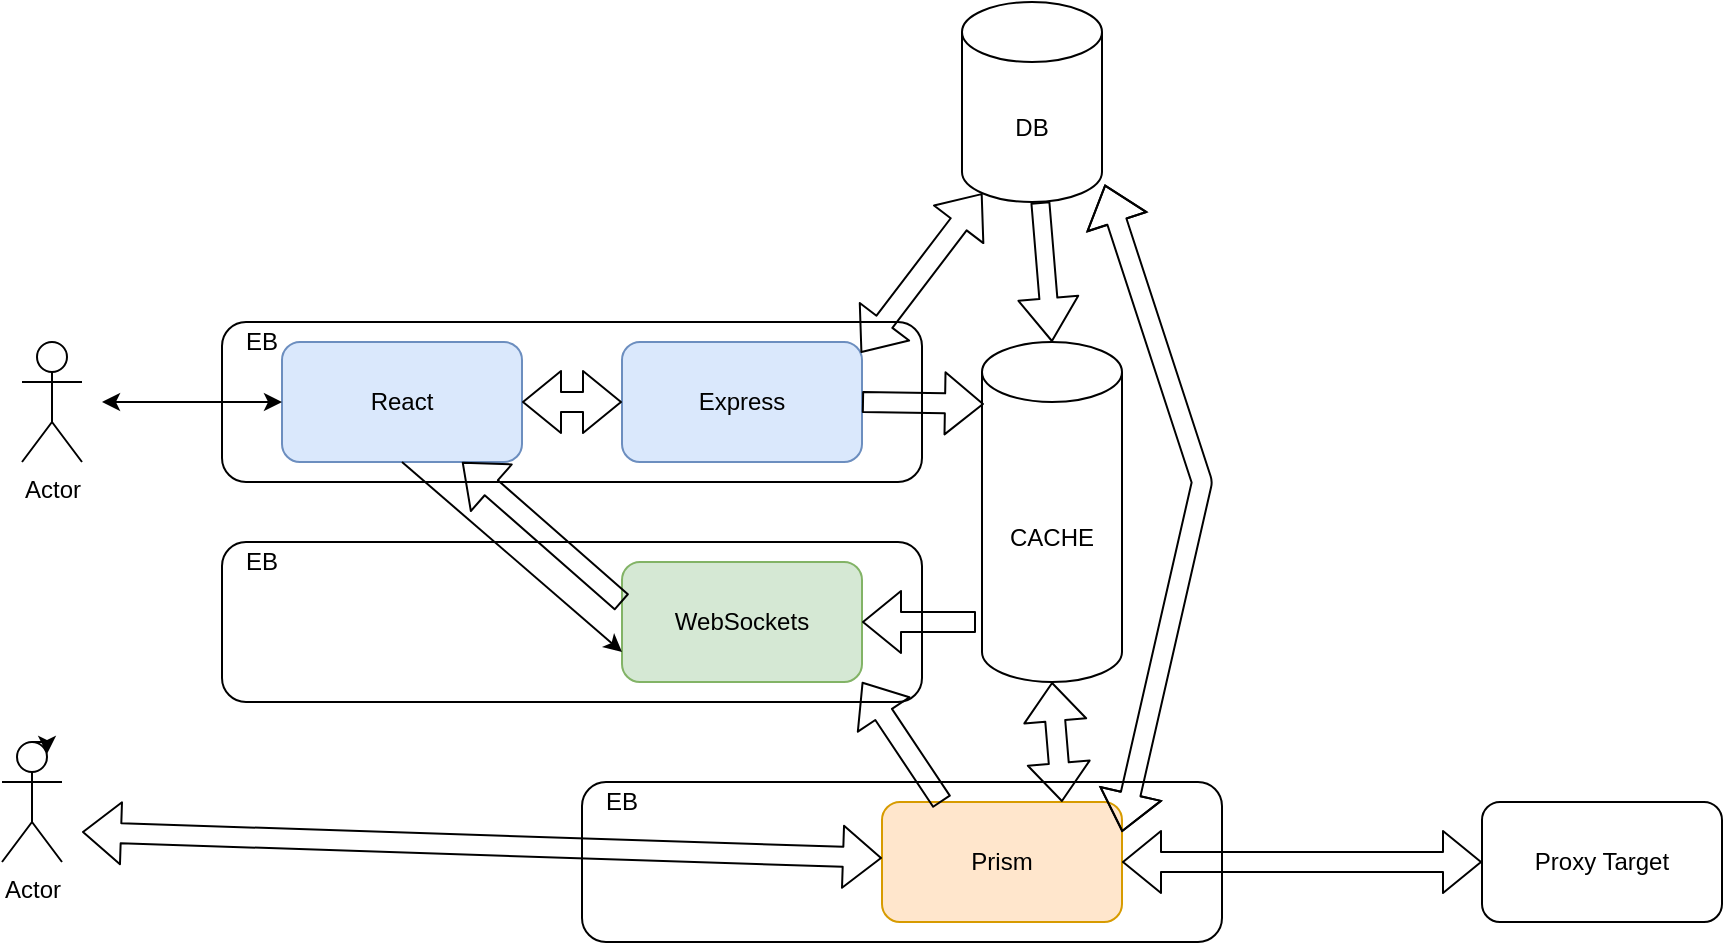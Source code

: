 <mxfile version="14.4.2" type="github">
  <diagram id="Q2eZcNRkKLry9RMaQLhZ" name="Page-1">
    <mxGraphModel dx="951" dy="537" grid="1" gridSize="10" guides="1" tooltips="1" connect="1" arrows="1" fold="1" page="1" pageScale="1" pageWidth="827" pageHeight="1169" math="0" shadow="0">
      <root>
        <mxCell id="0" />
        <mxCell id="1" parent="0" />
        <mxCell id="0AM4wDeRxdM978Ngs4EQ-4" value="" style="rounded=1;whiteSpace=wrap;html=1;" vertex="1" parent="1">
          <mxGeometry x="320" y="510" width="320" height="80" as="geometry" />
        </mxCell>
        <mxCell id="0AM4wDeRxdM978Ngs4EQ-2" value="" style="rounded=1;whiteSpace=wrap;html=1;" vertex="1" parent="1">
          <mxGeometry x="140" y="390" width="350" height="80" as="geometry" />
        </mxCell>
        <mxCell id="0AM4wDeRxdM978Ngs4EQ-1" value="" style="rounded=1;whiteSpace=wrap;html=1;" vertex="1" parent="1">
          <mxGeometry x="140" y="280" width="350" height="80" as="geometry" />
        </mxCell>
        <mxCell id="h4WMCi7bXdfEGJi_ktZv-2" value="Express" style="rounded=1;whiteSpace=wrap;html=1;fillColor=#dae8fc;strokeColor=#6c8ebf;" parent="1" vertex="1">
          <mxGeometry x="340" y="290" width="120" height="60" as="geometry" />
        </mxCell>
        <mxCell id="h4WMCi7bXdfEGJi_ktZv-3" value="React" style="rounded=1;whiteSpace=wrap;html=1;fillColor=#dae8fc;strokeColor=#6c8ebf;" parent="1" vertex="1">
          <mxGeometry x="170" y="290" width="120" height="60" as="geometry" />
        </mxCell>
        <mxCell id="h4WMCi7bXdfEGJi_ktZv-4" value="Actor" style="shape=umlActor;verticalLabelPosition=bottom;verticalAlign=top;html=1;outlineConnect=0;" parent="1" vertex="1">
          <mxGeometry x="40" y="290" width="30" height="60" as="geometry" />
        </mxCell>
        <mxCell id="h4WMCi7bXdfEGJi_ktZv-10" value="DB" style="shape=cylinder3;whiteSpace=wrap;html=1;boundedLbl=1;backgroundOutline=1;size=15;" parent="1" vertex="1">
          <mxGeometry x="510" y="120" width="70" height="100" as="geometry" />
        </mxCell>
        <mxCell id="h4WMCi7bXdfEGJi_ktZv-12" value="CACHE" style="shape=cylinder3;whiteSpace=wrap;html=1;boundedLbl=1;backgroundOutline=1;size=15;" parent="1" vertex="1">
          <mxGeometry x="520" y="290" width="70" height="170" as="geometry" />
        </mxCell>
        <mxCell id="h4WMCi7bXdfEGJi_ktZv-14" value="" style="shape=flexArrow;endArrow=classic;startArrow=classic;html=1;entryX=0.145;entryY=1;entryDx=0;entryDy=-4.35;entryPerimeter=0;exitX=0.995;exitY=0.09;exitDx=0;exitDy=0;exitPerimeter=0;" parent="1" source="h4WMCi7bXdfEGJi_ktZv-2" target="h4WMCi7bXdfEGJi_ktZv-10" edge="1">
          <mxGeometry width="50" height="50" relative="1" as="geometry">
            <mxPoint x="460" y="230" as="sourcePoint" />
            <mxPoint x="510" y="180" as="targetPoint" />
          </mxGeometry>
        </mxCell>
        <mxCell id="h4WMCi7bXdfEGJi_ktZv-15" value="Prism" style="rounded=1;whiteSpace=wrap;html=1;fillColor=#ffe6cc;strokeColor=#d79b00;" parent="1" vertex="1">
          <mxGeometry x="470" y="520" width="120" height="60" as="geometry" />
        </mxCell>
        <mxCell id="h4WMCi7bXdfEGJi_ktZv-17" value="Actor" style="shape=umlActor;verticalLabelPosition=bottom;verticalAlign=top;html=1;outlineConnect=0;" parent="1" vertex="1">
          <mxGeometry x="30" y="490" width="30" height="60" as="geometry" />
        </mxCell>
        <mxCell id="h4WMCi7bXdfEGJi_ktZv-19" value="" style="shape=flexArrow;endArrow=classic;html=1;width=9;endSize=6.8;entryX=0.5;entryY=0;entryDx=0;entryDy=0;entryPerimeter=0;" parent="1" source="h4WMCi7bXdfEGJi_ktZv-10" target="h4WMCi7bXdfEGJi_ktZv-12" edge="1">
          <mxGeometry width="50" height="50" relative="1" as="geometry">
            <mxPoint x="390" y="430" as="sourcePoint" />
            <mxPoint x="440" y="380" as="targetPoint" />
          </mxGeometry>
        </mxCell>
        <mxCell id="h4WMCi7bXdfEGJi_ktZv-21" value="" style="endArrow=classic;startArrow=classic;html=1;entryX=0;entryY=0.5;entryDx=0;entryDy=0;" parent="1" target="h4WMCi7bXdfEGJi_ktZv-3" edge="1">
          <mxGeometry width="50" height="50" relative="1" as="geometry">
            <mxPoint x="80" y="320" as="sourcePoint" />
            <mxPoint x="150" y="300" as="targetPoint" />
          </mxGeometry>
        </mxCell>
        <mxCell id="h4WMCi7bXdfEGJi_ktZv-22" value="" style="shape=flexArrow;endArrow=classic;startArrow=classic;html=1;entryX=0;entryY=0.5;entryDx=0;entryDy=0;exitX=1;exitY=0.5;exitDx=0;exitDy=0;" parent="1" source="h4WMCi7bXdfEGJi_ktZv-3" target="h4WMCi7bXdfEGJi_ktZv-2" edge="1">
          <mxGeometry width="50" height="50" relative="1" as="geometry">
            <mxPoint x="300" y="410" as="sourcePoint" />
            <mxPoint x="350" y="360" as="targetPoint" />
          </mxGeometry>
        </mxCell>
        <mxCell id="h4WMCi7bXdfEGJi_ktZv-24" value="" style="shape=flexArrow;endArrow=classic;startArrow=classic;html=1;exitX=1;exitY=0.5;exitDx=0;exitDy=0;entryX=0;entryY=0.5;entryDx=0;entryDy=0;" parent="1" source="h4WMCi7bXdfEGJi_ktZv-15" target="h4WMCi7bXdfEGJi_ktZv-25" edge="1">
          <mxGeometry width="50" height="50" relative="1" as="geometry">
            <mxPoint x="540" y="545" as="sourcePoint" />
            <mxPoint x="770" y="535" as="targetPoint" />
          </mxGeometry>
        </mxCell>
        <mxCell id="h4WMCi7bXdfEGJi_ktZv-25" value="Proxy Target" style="rounded=1;whiteSpace=wrap;html=1;" parent="1" vertex="1">
          <mxGeometry x="770" y="520" width="120" height="60" as="geometry" />
        </mxCell>
        <mxCell id="h4WMCi7bXdfEGJi_ktZv-11" value="" style="shape=flexArrow;endArrow=classic;startArrow=classic;html=1;exitX=0.75;exitY=0;exitDx=0;exitDy=0;entryX=0.5;entryY=1;entryDx=0;entryDy=0;entryPerimeter=0;" parent="1" source="h4WMCi7bXdfEGJi_ktZv-15" target="h4WMCi7bXdfEGJi_ktZv-12" edge="1">
          <mxGeometry width="50" height="50" relative="1" as="geometry">
            <mxPoint x="590" y="384" as="sourcePoint" />
            <mxPoint x="490" y="415" as="targetPoint" />
          </mxGeometry>
        </mxCell>
        <mxCell id="h4WMCi7bXdfEGJi_ktZv-26" value="WebSockets" style="rounded=1;whiteSpace=wrap;html=1;fillColor=#d5e8d4;strokeColor=#82b366;" parent="1" vertex="1">
          <mxGeometry x="340" y="400" width="120" height="60" as="geometry" />
        </mxCell>
        <mxCell id="h4WMCi7bXdfEGJi_ktZv-28" value="" style="shape=flexArrow;endArrow=classic;html=1;entryX=0.75;entryY=1;entryDx=0;entryDy=0;exitX=0;exitY=0.337;exitDx=0;exitDy=0;exitPerimeter=0;" parent="1" source="h4WMCi7bXdfEGJi_ktZv-26" target="h4WMCi7bXdfEGJi_ktZv-3" edge="1">
          <mxGeometry width="50" height="50" relative="1" as="geometry">
            <mxPoint x="380" y="400" as="sourcePoint" />
            <mxPoint x="430" y="350" as="targetPoint" />
          </mxGeometry>
        </mxCell>
        <mxCell id="h4WMCi7bXdfEGJi_ktZv-29" value="" style="endArrow=classic;html=1;entryX=0;entryY=0.75;entryDx=0;entryDy=0;exitX=0.5;exitY=1;exitDx=0;exitDy=0;" parent="1" source="h4WMCi7bXdfEGJi_ktZv-3" target="h4WMCi7bXdfEGJi_ktZv-26" edge="1">
          <mxGeometry width="50" height="50" relative="1" as="geometry">
            <mxPoint x="390" y="430" as="sourcePoint" />
            <mxPoint x="440" y="380" as="targetPoint" />
          </mxGeometry>
        </mxCell>
        <mxCell id="h4WMCi7bXdfEGJi_ktZv-30" value="" style="shape=flexArrow;endArrow=classic;html=1;entryX=1;entryY=1;entryDx=0;entryDy=0;exitX=0.25;exitY=0;exitDx=0;exitDy=0;" parent="1" source="h4WMCi7bXdfEGJi_ktZv-15" target="h4WMCi7bXdfEGJi_ktZv-26" edge="1">
          <mxGeometry width="50" height="50" relative="1" as="geometry">
            <mxPoint x="390" y="430" as="sourcePoint" />
            <mxPoint x="440" y="380" as="targetPoint" />
          </mxGeometry>
        </mxCell>
        <mxCell id="h4WMCi7bXdfEGJi_ktZv-32" value="" style="shape=flexArrow;endArrow=classic;html=1;entryX=1;entryY=0.5;entryDx=0;entryDy=0;" parent="1" target="h4WMCi7bXdfEGJi_ktZv-26" edge="1">
          <mxGeometry width="50" height="50" relative="1" as="geometry">
            <mxPoint x="517" y="430" as="sourcePoint" />
            <mxPoint x="440" y="380" as="targetPoint" />
          </mxGeometry>
        </mxCell>
        <mxCell id="h4WMCi7bXdfEGJi_ktZv-33" value="" style="shape=flexArrow;endArrow=classic;html=1;exitX=1;exitY=0.5;exitDx=0;exitDy=0;" parent="1" source="h4WMCi7bXdfEGJi_ktZv-2" edge="1">
          <mxGeometry width="50" height="50" relative="1" as="geometry">
            <mxPoint x="390" y="430" as="sourcePoint" />
            <mxPoint x="521" y="321" as="targetPoint" />
          </mxGeometry>
        </mxCell>
        <mxCell id="h4WMCi7bXdfEGJi_ktZv-34" value="" style="shape=flexArrow;endArrow=classic;startArrow=classic;html=1;entryX=1.02;entryY=0.913;entryDx=0;entryDy=0;entryPerimeter=0;exitX=1;exitY=0.25;exitDx=0;exitDy=0;" parent="1" source="h4WMCi7bXdfEGJi_ktZv-15" target="h4WMCi7bXdfEGJi_ktZv-10" edge="1">
          <mxGeometry width="50" height="50" relative="1" as="geometry">
            <mxPoint x="495" y="520" as="sourcePoint" />
            <mxPoint x="560" y="200" as="targetPoint" />
            <Array as="points">
              <mxPoint x="630" y="360" />
            </Array>
          </mxGeometry>
        </mxCell>
        <mxCell id="0AM4wDeRxdM978Ngs4EQ-3" style="edgeStyle=orthogonalEdgeStyle;rounded=0;orthogonalLoop=1;jettySize=auto;html=1;exitX=0.5;exitY=0;exitDx=0;exitDy=0;exitPerimeter=0;entryX=0.75;entryY=0.1;entryDx=0;entryDy=0;entryPerimeter=0;" edge="1" parent="1" source="h4WMCi7bXdfEGJi_ktZv-17" target="h4WMCi7bXdfEGJi_ktZv-17">
          <mxGeometry relative="1" as="geometry" />
        </mxCell>
        <mxCell id="0AM4wDeRxdM978Ngs4EQ-6" value="" style="shape=flexArrow;endArrow=classic;startArrow=classic;html=1;" edge="1" parent="1" target="h4WMCi7bXdfEGJi_ktZv-15">
          <mxGeometry width="50" height="50" relative="1" as="geometry">
            <mxPoint x="70.0" y="535" as="sourcePoint" />
            <mxPoint x="470" y="550" as="targetPoint" />
            <Array as="points" />
          </mxGeometry>
        </mxCell>
        <mxCell id="0AM4wDeRxdM978Ngs4EQ-7" value="EB" style="text;html=1;strokeColor=none;fillColor=none;align=center;verticalAlign=middle;whiteSpace=wrap;rounded=0;" vertex="1" parent="1">
          <mxGeometry x="140" y="390" width="40" height="20" as="geometry" />
        </mxCell>
        <mxCell id="0AM4wDeRxdM978Ngs4EQ-8" value="EB" style="text;html=1;strokeColor=none;fillColor=none;align=center;verticalAlign=middle;whiteSpace=wrap;rounded=0;" vertex="1" parent="1">
          <mxGeometry x="140" y="280" width="40" height="20" as="geometry" />
        </mxCell>
        <mxCell id="0AM4wDeRxdM978Ngs4EQ-9" value="EB" style="text;html=1;strokeColor=none;fillColor=none;align=center;verticalAlign=middle;whiteSpace=wrap;rounded=0;" vertex="1" parent="1">
          <mxGeometry x="320" y="510" width="40" height="20" as="geometry" />
        </mxCell>
      </root>
    </mxGraphModel>
  </diagram>
</mxfile>
